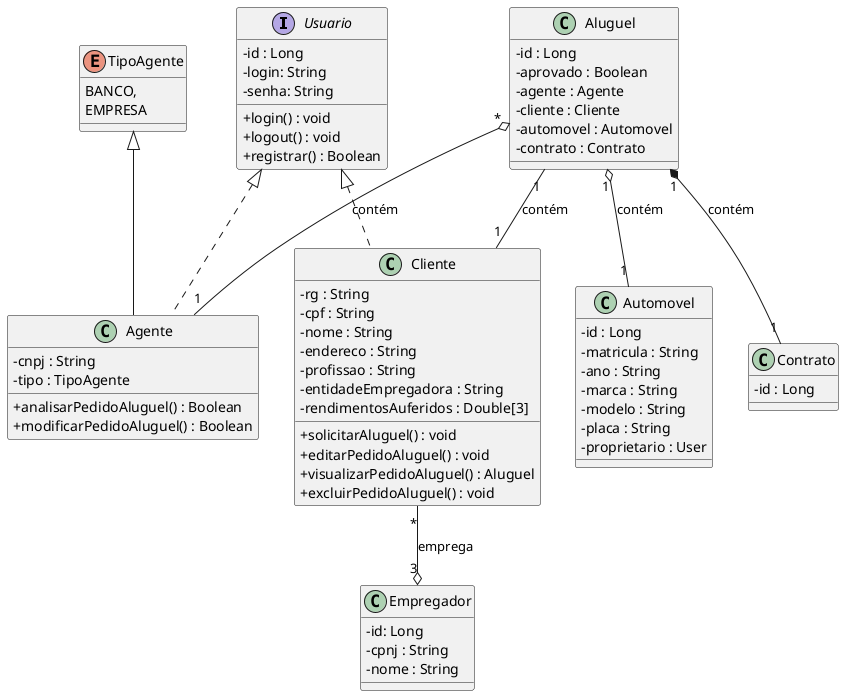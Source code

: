 @startuml Diagrama
skinparam classAttributeIconSize 0

Usuario <|.. Agente
Usuario <|.. Cliente
Aluguel "1" *-- "1" Contrato : contém
Aluguel "1" -- "1" Cliente : contém
Aluguel "1" o-- "1" Automovel : contém
Aluguel "*" o-- "1" Agente : contém
Cliente "*" --o "3" Empregador : emprega
TipoAgente <|-- Agente

interface Usuario {
    -id : Long
    -login: String
    -senha: String
    +login() : void
    +logout() : void
    +registrar() : Boolean
}

class Cliente {
    -rg : String
    -cpf : String
    -nome : String
    -endereco : String
    -profissao : String
    -entidadeEmpregadora : String
    -rendimentosAuferidos : Double[3]
    +solicitarAluguel() : void
    +editarPedidoAluguel() : void
    +visualizarPedidoAluguel() : Aluguel
    +excluirPedidoAluguel() : void
}

class Agente {
    -cnpj : String
    -tipo : TipoAgente
    +analisarPedidoAluguel() : Boolean
    +modificarPedidoAluguel() : Boolean
}

enum TipoAgente{
    BANCO,
    EMPRESA
}

class Empregador {
    -id: Long
    -cpnj : String
    -nome : String
}

class Aluguel {
    -id : Long
    -aprovado : Boolean
    -agente : Agente
    -cliente : Cliente
    -automovel : Automovel
    -contrato : Contrato
}

class Contrato {
    -id : Long
}

class Automovel {
    -id : Long
    -matricula : String
    -ano : String
    -marca : String
    -modelo : String
    -placa : String
    -proprietario : User
}

@enduml